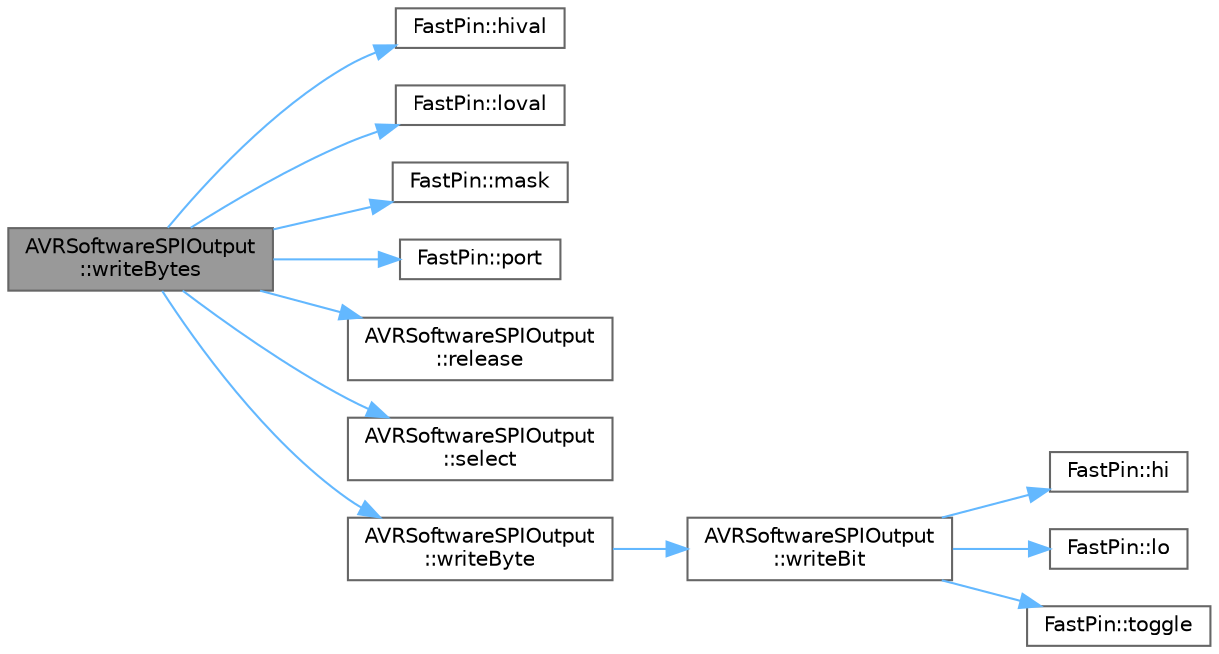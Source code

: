 digraph "AVRSoftwareSPIOutput::writeBytes"
{
 // LATEX_PDF_SIZE
  bgcolor="transparent";
  edge [fontname=Helvetica,fontsize=10,labelfontname=Helvetica,labelfontsize=10];
  node [fontname=Helvetica,fontsize=10,shape=box,height=0.2,width=0.4];
  rankdir="LR";
  Node1 [id="Node000001",label="AVRSoftwareSPIOutput\l::writeBytes",height=0.2,width=0.4,color="gray40", fillcolor="grey60", style="filled", fontcolor="black",tooltip="Write an array of data to the SPI interface."];
  Node1 -> Node2 [id="edge1_Node000001_Node000002",color="steelblue1",style="solid",tooltip=" "];
  Node2 [id="Node000002",label="FastPin::hival",height=0.2,width=0.4,color="grey40", fillcolor="white", style="filled",URL="$db/d3b/class_fast_pin_a2270a3882cf8646ce8abcae29cf6923a.html#a2270a3882cf8646ce8abcae29cf6923a",tooltip="Gets the state of the port with this pin HIGH"];
  Node1 -> Node3 [id="edge2_Node000001_Node000003",color="steelblue1",style="solid",tooltip=" "];
  Node3 [id="Node000003",label="FastPin::loval",height=0.2,width=0.4,color="grey40", fillcolor="white", style="filled",URL="$db/d3b/class_fast_pin_a5148b7a0cd5fd551da455c03afc09003.html#a5148b7a0cd5fd551da455c03afc09003",tooltip="Gets the state of the port with this pin LOW"];
  Node1 -> Node4 [id="edge3_Node000001_Node000004",color="steelblue1",style="solid",tooltip=" "];
  Node4 [id="Node000004",label="FastPin::mask",height=0.2,width=0.4,color="grey40", fillcolor="white", style="filled",URL="$db/d3b/class_fast_pin_a97fd678e7bc05979582254783a1b5e57.html#a97fd678e7bc05979582254783a1b5e57",tooltip="Get the pin mask."];
  Node1 -> Node5 [id="edge4_Node000001_Node000005",color="steelblue1",style="solid",tooltip=" "];
  Node5 [id="Node000005",label="FastPin::port",height=0.2,width=0.4,color="grey40", fillcolor="white", style="filled",URL="$db/d3b/class_fast_pin_ab005abe848eadb60051daccb4eb7dbe8.html#ab005abe848eadb60051daccb4eb7dbe8",tooltip="Get the output state of the port."];
  Node1 -> Node6 [id="edge5_Node000001_Node000006",color="steelblue1",style="solid",tooltip=" "];
  Node6 [id="Node000006",label="AVRSoftwareSPIOutput\l::release",height=0.2,width=0.4,color="grey40", fillcolor="white", style="filled",URL="$dc/d57/class_a_v_r_software_s_p_i_output_a677ab5b52bbd6011d48c3a14e3ebdcb2.html#a677ab5b52bbd6011d48c3a14e3ebdcb2",tooltip="Release the SPI chip select line."];
  Node1 -> Node7 [id="edge6_Node000001_Node000007",color="steelblue1",style="solid",tooltip=" "];
  Node7 [id="Node000007",label="AVRSoftwareSPIOutput\l::select",height=0.2,width=0.4,color="grey40", fillcolor="white", style="filled",URL="$dc/d57/class_a_v_r_software_s_p_i_output_a15872bb6ae69fd5a5c04b246fe73740e.html#a15872bb6ae69fd5a5c04b246fe73740e",tooltip="Select the SPI output (chip select)"];
  Node1 -> Node8 [id="edge7_Node000001_Node000008",color="steelblue1",style="solid",tooltip=" "];
  Node8 [id="Node000008",label="AVRSoftwareSPIOutput\l::writeByte",height=0.2,width=0.4,color="grey40", fillcolor="white", style="filled",URL="$dc/d57/class_a_v_r_software_s_p_i_output_a58393081ec8c54bd6968642b89e8bd43.html#a58393081ec8c54bd6968642b89e8bd43",tooltip="Write a single byte over SPI."];
  Node8 -> Node9 [id="edge8_Node000008_Node000009",color="steelblue1",style="solid",tooltip=" "];
  Node9 [id="Node000009",label="AVRSoftwareSPIOutput\l::writeBit",height=0.2,width=0.4,color="grey40", fillcolor="white", style="filled",URL="$dc/d57/class_a_v_r_software_s_p_i_output_ad13d8cd559302413e8c885aab5ad7497.html#ad13d8cd559302413e8c885aab5ad7497",tooltip="Write the BIT'th bit out via SPI, setting the data pin then strobing the clock."];
  Node9 -> Node10 [id="edge9_Node000009_Node000010",color="steelblue1",style="solid",tooltip=" "];
  Node10 [id="Node000010",label="FastPin::hi",height=0.2,width=0.4,color="grey40", fillcolor="white", style="filled",URL="$db/d3b/class_fast_pin_add52474362013eb37903fc832e2abdc2.html#add52474362013eb37903fc832e2abdc2",tooltip="Set the pin state to HIGH"];
  Node9 -> Node11 [id="edge10_Node000009_Node000011",color="steelblue1",style="solid",tooltip=" "];
  Node11 [id="Node000011",label="FastPin::lo",height=0.2,width=0.4,color="grey40", fillcolor="white", style="filled",URL="$db/d3b/class_fast_pin_aa7420ec06218b5201f7f54cf6f4bfb86.html#aa7420ec06218b5201f7f54cf6f4bfb86",tooltip="Set the pin state to LOW"];
  Node9 -> Node12 [id="edge11_Node000009_Node000012",color="steelblue1",style="solid",tooltip=" "];
  Node12 [id="Node000012",label="FastPin::toggle",height=0.2,width=0.4,color="grey40", fillcolor="white", style="filled",URL="$db/d3b/class_fast_pin_a25b537b13a05155051cc663b4877f79f.html#a25b537b13a05155051cc663b4877f79f",tooltip="Toggle the pin."];
}

